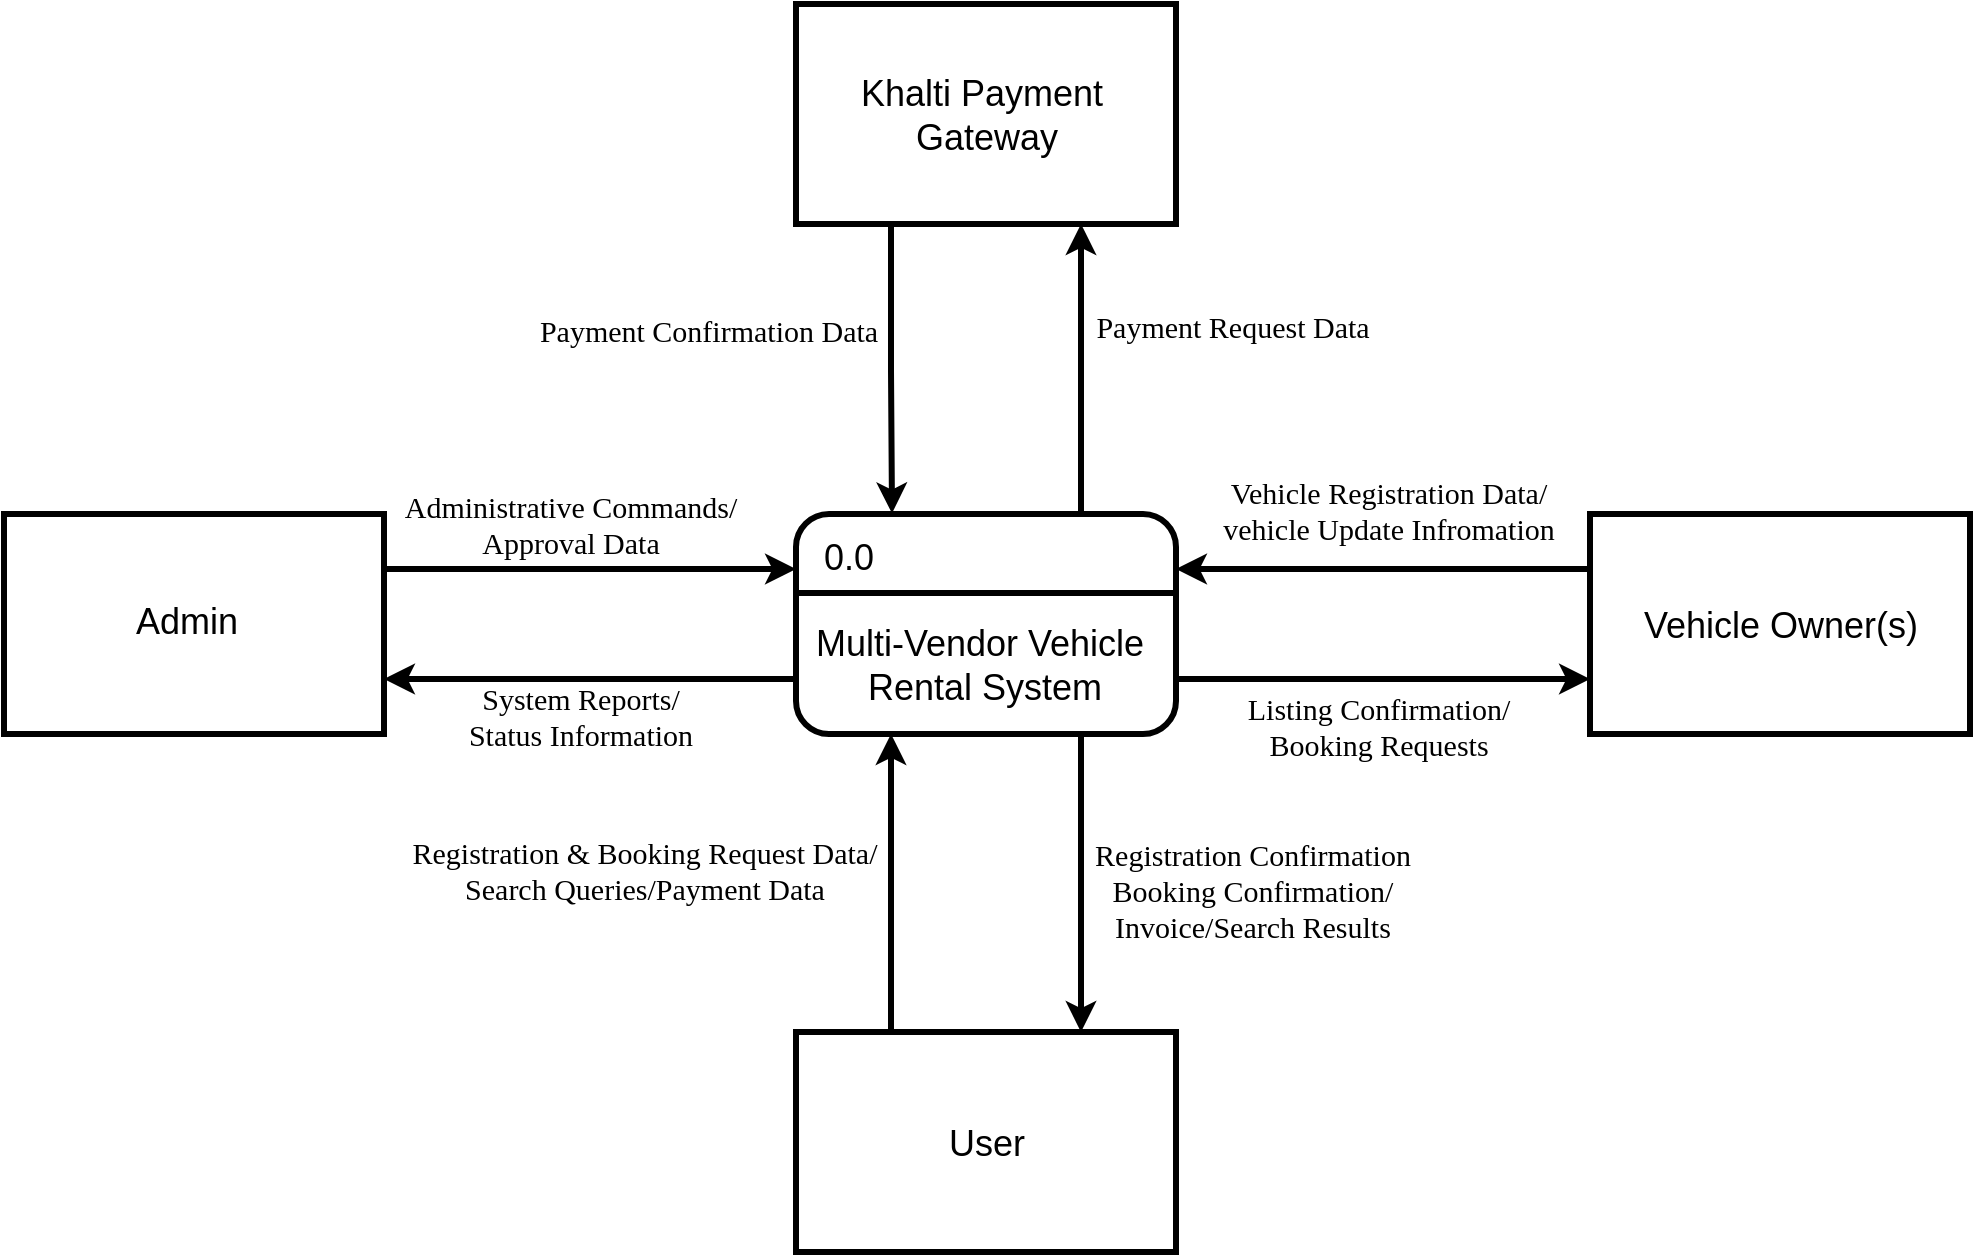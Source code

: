 <mxfile version="26.0.16" pages="3">
  <diagram name="Context Level" id="fC9GnA0mB0r2EWCVtSFk">
    <mxGraphModel dx="1760" dy="1032" grid="1" gridSize="10" guides="1" tooltips="1" connect="1" arrows="1" fold="1" page="0" pageScale="1" pageWidth="900" pageHeight="1600" math="0" shadow="0">
      <root>
        <mxCell id="0" />
        <mxCell id="1" parent="0" />
        <mxCell id="mqqFqxeNAZNyGEwjC0Mq-32" style="edgeStyle=orthogonalEdgeStyle;rounded=0;orthogonalLoop=1;jettySize=auto;html=1;exitX=1;exitY=0.75;exitDx=0;exitDy=0;entryX=0;entryY=0.75;entryDx=0;entryDy=0;strokeWidth=3;" parent="1" source="mqqFqxeNAZNyGEwjC0Mq-13" target="mqqFqxeNAZNyGEwjC0Mq-17" edge="1">
          <mxGeometry relative="1" as="geometry" />
        </mxCell>
        <mxCell id="mqqFqxeNAZNyGEwjC0Mq-36" style="edgeStyle=orthogonalEdgeStyle;rounded=0;orthogonalLoop=1;jettySize=auto;html=1;exitX=0.75;exitY=1;exitDx=0;exitDy=0;entryX=0.75;entryY=0;entryDx=0;entryDy=0;strokeWidth=3;" parent="1" source="mqqFqxeNAZNyGEwjC0Mq-13" target="mqqFqxeNAZNyGEwjC0Mq-24" edge="1">
          <mxGeometry relative="1" as="geometry" />
        </mxCell>
        <mxCell id="mqqFqxeNAZNyGEwjC0Mq-41" style="edgeStyle=orthogonalEdgeStyle;rounded=0;orthogonalLoop=1;jettySize=auto;html=1;exitX=0;exitY=0.75;exitDx=0;exitDy=0;strokeWidth=3;entryX=1;entryY=0.75;entryDx=0;entryDy=0;" parent="1" source="mqqFqxeNAZNyGEwjC0Mq-13" edge="1" target="mqqFqxeNAZNyGEwjC0Mq-19">
          <mxGeometry relative="1" as="geometry">
            <mxPoint x="190" y="369.471" as="targetPoint" />
          </mxGeometry>
        </mxCell>
        <mxCell id="yGpVhsDJsTR9-kTOj1M8-5" style="edgeStyle=orthogonalEdgeStyle;rounded=0;orthogonalLoop=1;jettySize=auto;html=1;exitX=0.75;exitY=0;exitDx=0;exitDy=0;entryX=0.75;entryY=1;entryDx=0;entryDy=0;strokeWidth=3;" parent="1" source="mqqFqxeNAZNyGEwjC0Mq-13" target="yGpVhsDJsTR9-kTOj1M8-2" edge="1">
          <mxGeometry relative="1" as="geometry" />
        </mxCell>
        <mxCell id="mqqFqxeNAZNyGEwjC0Mq-13" value="" style="rounded=1;whiteSpace=wrap;html=3;strokeColor=light-dark(#000000,#FFFFFF);strokeWidth=3;" parent="1" vertex="1">
          <mxGeometry x="490" y="287" width="190" height="110" as="geometry" />
        </mxCell>
        <mxCell id="mqqFqxeNAZNyGEwjC0Mq-14" value="" style="endArrow=none;html=1;rounded=0;entryX=1;entryY=0.25;entryDx=0;entryDy=0;exitX=0;exitY=0.25;exitDx=0;exitDy=0;strokeWidth=3;" parent="1" edge="1">
          <mxGeometry width="50" height="50" relative="1" as="geometry">
            <mxPoint x="490" y="326.5" as="sourcePoint" />
            <mxPoint x="680" y="326.5" as="targetPoint" />
          </mxGeometry>
        </mxCell>
        <mxCell id="mqqFqxeNAZNyGEwjC0Mq-15" value="&lt;font style=&quot;font-size: 18px;&quot;&gt;0.0&lt;/font&gt;" style="text;html=1;align=center;verticalAlign=middle;resizable=0;points=[];autosize=1;strokeColor=none;fillColor=none;" parent="1" vertex="1">
          <mxGeometry x="491" y="289" width="50" height="40" as="geometry" />
        </mxCell>
        <mxCell id="mqqFqxeNAZNyGEwjC0Mq-16" value="&lt;div&gt;&lt;span style=&quot;font-size: 18px;&quot;&gt;Multi-Vendor Vehicle&amp;nbsp;&lt;/span&gt;&lt;/div&gt;&lt;div&gt;&lt;span style=&quot;font-size: 18px;&quot;&gt;Rental System&lt;/span&gt;&lt;/div&gt;" style="text;html=1;align=center;verticalAlign=middle;resizable=0;points=[];autosize=1;strokeColor=none;fillColor=none;" parent="1" vertex="1">
          <mxGeometry x="489" y="333" width="190" height="60" as="geometry" />
        </mxCell>
        <mxCell id="mqqFqxeNAZNyGEwjC0Mq-39" style="edgeStyle=orthogonalEdgeStyle;rounded=0;orthogonalLoop=1;jettySize=auto;html=1;exitX=1;exitY=0.25;exitDx=0;exitDy=0;entryX=0;entryY=0.25;entryDx=0;entryDy=0;strokeWidth=3;" parent="1" source="mqqFqxeNAZNyGEwjC0Mq-19" target="mqqFqxeNAZNyGEwjC0Mq-13" edge="1">
          <mxGeometry relative="1" as="geometry" />
        </mxCell>
        <mxCell id="mqqFqxeNAZNyGEwjC0Mq-20" value="" style="group" parent="1" vertex="1" connectable="0">
          <mxGeometry x="887" y="287" width="190" height="110" as="geometry" />
        </mxCell>
        <mxCell id="mqqFqxeNAZNyGEwjC0Mq-17" value="" style="rounded=0;whiteSpace=wrap;html=3;strokeColor=light-dark(#000000,#FFFFFF);strokeWidth=3;" parent="mqqFqxeNAZNyGEwjC0Mq-20" vertex="1">
          <mxGeometry width="190" height="110" as="geometry" />
        </mxCell>
        <mxCell id="mqqFqxeNAZNyGEwjC0Mq-18" value="&lt;div&gt;&lt;span style=&quot;font-size: 18px;&quot;&gt;Vehicle Owner(s)&lt;/span&gt;&lt;/div&gt;" style="text;html=1;align=center;verticalAlign=middle;resizable=0;points=[];autosize=1;strokeColor=none;fillColor=none;" parent="mqqFqxeNAZNyGEwjC0Mq-20" vertex="1">
          <mxGeometry x="15" y="36" width="160" height="40" as="geometry" />
        </mxCell>
        <mxCell id="mqqFqxeNAZNyGEwjC0Mq-23" value="" style="group" parent="1" vertex="1" connectable="0">
          <mxGeometry x="490" y="546" width="190" height="110" as="geometry" />
        </mxCell>
        <mxCell id="mqqFqxeNAZNyGEwjC0Mq-24" value="" style="rounded=0;whiteSpace=wrap;html=3;strokeColor=light-dark(#000000,#FFFFFF);strokeWidth=3;" parent="mqqFqxeNAZNyGEwjC0Mq-23" vertex="1">
          <mxGeometry width="190" height="110" as="geometry" />
        </mxCell>
        <mxCell id="mqqFqxeNAZNyGEwjC0Mq-25" value="&lt;span style=&quot;font-size: 18px;&quot;&gt;User&lt;/span&gt;" style="text;html=1;align=center;verticalAlign=middle;resizable=0;points=[];autosize=1;strokeColor=none;fillColor=none;" parent="mqqFqxeNAZNyGEwjC0Mq-23" vertex="1">
          <mxGeometry x="65" y="36" width="60" height="40" as="geometry" />
        </mxCell>
        <mxCell id="mqqFqxeNAZNyGEwjC0Mq-29" style="edgeStyle=orthogonalEdgeStyle;rounded=0;orthogonalLoop=1;jettySize=auto;html=1;exitX=0;exitY=0.25;exitDx=0;exitDy=0;entryX=1;entryY=0.25;entryDx=0;entryDy=0;strokeWidth=3;" parent="1" source="mqqFqxeNAZNyGEwjC0Mq-17" target="mqqFqxeNAZNyGEwjC0Mq-13" edge="1">
          <mxGeometry relative="1" as="geometry" />
        </mxCell>
        <mxCell id="mqqFqxeNAZNyGEwjC0Mq-31" value="&lt;div&gt;&lt;font face=&quot;Times New Roman&quot; style=&quot;font-size: 15px;&quot;&gt;Vehicle Registration Data/&lt;/font&gt;&lt;/div&gt;&lt;div&gt;&lt;font face=&quot;Times New Roman&quot; style=&quot;font-size: 15px;&quot;&gt;&lt;span style=&quot;background-color: transparent; color: light-dark(rgb(0, 0, 0), rgb(255, 255, 255));&quot;&gt;vehicle Update Infromation&lt;/span&gt;&lt;/font&gt;&lt;/div&gt;" style="text;html=1;align=center;verticalAlign=middle;resizable=0;points=[];autosize=1;strokeColor=none;fillColor=none;strokeWidth=1;" parent="1" vertex="1">
          <mxGeometry x="691" y="260" width="190" height="50" as="geometry" />
        </mxCell>
        <mxCell id="mqqFqxeNAZNyGEwjC0Mq-33" value="&lt;font face=&quot;Times New Roman&quot;&gt;&lt;span style=&quot;font-size: 15px;&quot;&gt;Listing Confirmation/&lt;/span&gt;&lt;/font&gt;&lt;div&gt;&lt;font face=&quot;Times New Roman&quot;&gt;&lt;span style=&quot;font-size: 15px;&quot;&gt;Booking Requests&lt;/span&gt;&lt;/font&gt;&lt;/div&gt;" style="text;html=1;align=center;verticalAlign=middle;resizable=0;points=[];autosize=1;strokeColor=none;fillColor=none;strokeWidth=1;" parent="1" vertex="1">
          <mxGeometry x="706" y="368" width="150" height="50" as="geometry" />
        </mxCell>
        <mxCell id="mqqFqxeNAZNyGEwjC0Mq-34" style="edgeStyle=orthogonalEdgeStyle;rounded=0;orthogonalLoop=1;jettySize=auto;html=1;exitX=0.25;exitY=0;exitDx=0;exitDy=0;entryX=0.25;entryY=1;entryDx=0;entryDy=0;strokeWidth=3;" parent="1" source="mqqFqxeNAZNyGEwjC0Mq-24" target="mqqFqxeNAZNyGEwjC0Mq-13" edge="1">
          <mxGeometry relative="1" as="geometry" />
        </mxCell>
        <mxCell id="mqqFqxeNAZNyGEwjC0Mq-35" value="&lt;font face=&quot;Times New Roman&quot;&gt;&lt;span style=&quot;font-size: 15px;&quot;&gt;Registration &amp;amp; Booking Request Data/&lt;/span&gt;&lt;/font&gt;&lt;div&gt;&lt;font face=&quot;Times New Roman&quot;&gt;&lt;span style=&quot;font-size: 15px;&quot;&gt;Search Queries/Payment Data&lt;/span&gt;&lt;/font&gt;&lt;/div&gt;" style="text;html=1;align=center;verticalAlign=middle;resizable=0;points=[];autosize=1;strokeColor=none;fillColor=none;strokeWidth=1;" parent="1" vertex="1">
          <mxGeometry x="284" y="440" width="260" height="50" as="geometry" />
        </mxCell>
        <mxCell id="mqqFqxeNAZNyGEwjC0Mq-37" value="&lt;font face=&quot;Times New Roman&quot;&gt;&lt;span style=&quot;font-size: 15px;&quot;&gt;Registration Confirmation&lt;/span&gt;&lt;/font&gt;&lt;div&gt;&lt;font face=&quot;Times New Roman&quot;&gt;&lt;span style=&quot;font-size: 15px;&quot;&gt;Booking Confirmation/&lt;/span&gt;&lt;/font&gt;&lt;/div&gt;&lt;div&gt;&lt;font face=&quot;Times New Roman&quot;&gt;&lt;span style=&quot;font-size: 15px;&quot;&gt;Invoice/Search Results&lt;/span&gt;&lt;/font&gt;&lt;/div&gt;" style="text;html=1;align=center;verticalAlign=middle;resizable=0;points=[];autosize=1;strokeColor=none;fillColor=none;strokeWidth=1;" parent="1" vertex="1">
          <mxGeometry x="628" y="440" width="180" height="70" as="geometry" />
        </mxCell>
        <mxCell id="mqqFqxeNAZNyGEwjC0Mq-40" value="&lt;font face=&quot;Times New Roman&quot;&gt;&lt;span style=&quot;font-size: 15px;&quot;&gt;Administrative Commands/&lt;/span&gt;&lt;/font&gt;&lt;div&gt;&lt;font face=&quot;Times New Roman&quot;&gt;&lt;span style=&quot;font-size: 15px;&quot;&gt;Approval Data&lt;/span&gt;&lt;/font&gt;&lt;/div&gt;" style="text;html=1;align=center;verticalAlign=middle;resizable=0;points=[];autosize=1;strokeColor=none;fillColor=none;strokeWidth=1;" parent="1" vertex="1">
          <mxGeometry x="282" y="267" width="190" height="50" as="geometry" />
        </mxCell>
        <mxCell id="mqqFqxeNAZNyGEwjC0Mq-42" value="&lt;div&gt;&lt;font face=&quot;Times New Roman&quot;&gt;&lt;span style=&quot;font-size: 15px;&quot;&gt;System Reports/&lt;/span&gt;&lt;/font&gt;&lt;/div&gt;&lt;div&gt;&lt;span style=&quot;font-size: 15px; font-family: &amp;quot;Times New Roman&amp;quot;; background-color: transparent; color: light-dark(rgb(0, 0, 0), rgb(255, 255, 255));&quot;&gt;Status Information&lt;/span&gt;&lt;/div&gt;" style="text;html=1;align=center;verticalAlign=middle;resizable=0;points=[];autosize=1;strokeColor=none;fillColor=none;strokeWidth=1;" parent="1" vertex="1">
          <mxGeometry x="312" y="363" width="140" height="50" as="geometry" />
        </mxCell>
        <mxCell id="yGpVhsDJsTR9-kTOj1M8-1" value="" style="group;strokeWidth=3;" parent="1" vertex="1" connectable="0">
          <mxGeometry x="490" y="32" width="190" height="110" as="geometry" />
        </mxCell>
        <mxCell id="yGpVhsDJsTR9-kTOj1M8-2" value="" style="rounded=0;whiteSpace=wrap;html=3;strokeColor=light-dark(#000000,#FFFFFF);strokeWidth=3;" parent="yGpVhsDJsTR9-kTOj1M8-1" vertex="1">
          <mxGeometry width="190" height="110" as="geometry" />
        </mxCell>
        <mxCell id="yGpVhsDJsTR9-kTOj1M8-3" value="&lt;span style=&quot;font-size: 18px;&quot;&gt;Khalti Payment&amp;nbsp;&lt;/span&gt;&lt;div&gt;&lt;span style=&quot;font-size: 18px;&quot;&gt;Gateway&lt;/span&gt;&lt;/div&gt;" style="text;html=1;align=center;verticalAlign=middle;resizable=0;points=[];autosize=1;strokeColor=none;fillColor=none;" parent="yGpVhsDJsTR9-kTOj1M8-1" vertex="1">
          <mxGeometry x="20" y="26" width="150" height="60" as="geometry" />
        </mxCell>
        <mxCell id="yGpVhsDJsTR9-kTOj1M8-4" style="edgeStyle=orthogonalEdgeStyle;rounded=0;orthogonalLoop=1;jettySize=auto;html=1;exitX=0.25;exitY=1;exitDx=0;exitDy=0;entryX=0.94;entryY=-0.058;entryDx=0;entryDy=0;entryPerimeter=0;strokeWidth=3;" parent="1" source="yGpVhsDJsTR9-kTOj1M8-2" target="mqqFqxeNAZNyGEwjC0Mq-15" edge="1">
          <mxGeometry relative="1" as="geometry">
            <mxPoint x="540" y="280" as="targetPoint" />
          </mxGeometry>
        </mxCell>
        <mxCell id="yGpVhsDJsTR9-kTOj1M8-7" value="&lt;font face=&quot;Times New Roman&quot;&gt;&lt;span style=&quot;font-size: 15px;&quot;&gt;Payment Request Data&lt;/span&gt;&lt;/font&gt;" style="text;html=1;align=center;verticalAlign=middle;resizable=0;points=[];autosize=1;strokeColor=none;fillColor=none;strokeWidth=1;" parent="1" vertex="1">
          <mxGeometry x="628" y="178" width="160" height="30" as="geometry" />
        </mxCell>
        <mxCell id="yGpVhsDJsTR9-kTOj1M8-8" value="&lt;div&gt;&lt;font face=&quot;Times New Roman&quot;&gt;&lt;span style=&quot;font-size: 15px;&quot;&gt;Payment Confirmation Data&lt;/span&gt;&lt;/font&gt;&lt;/div&gt;" style="text;html=1;align=center;verticalAlign=middle;resizable=0;points=[];autosize=1;strokeColor=none;fillColor=none;strokeWidth=1;" parent="1" vertex="1">
          <mxGeometry x="351" y="180" width="190" height="30" as="geometry" />
        </mxCell>
        <mxCell id="7RJQ4S-2vuQZQh6r3rXF-1" value="" style="group" vertex="1" connectable="0" parent="1">
          <mxGeometry x="94" y="287" width="190" height="110" as="geometry" />
        </mxCell>
        <mxCell id="mqqFqxeNAZNyGEwjC0Mq-19" value="" style="rounded=0;whiteSpace=wrap;html=3;strokeColor=light-dark(#000000,#FFFFFF);strokeWidth=3;" parent="7RJQ4S-2vuQZQh6r3rXF-1" vertex="1">
          <mxGeometry width="190" height="110" as="geometry" />
        </mxCell>
        <mxCell id="mqqFqxeNAZNyGEwjC0Mq-26" value="&lt;div&gt;&lt;span style=&quot;font-size: 18px;&quot;&gt;Admin&lt;/span&gt;&lt;/div&gt;" style="text;html=1;align=center;verticalAlign=middle;resizable=0;points=[];autosize=1;strokeColor=none;fillColor=none;" parent="7RJQ4S-2vuQZQh6r3rXF-1" vertex="1">
          <mxGeometry x="56" y="34" width="70" height="40" as="geometry" />
        </mxCell>
      </root>
    </mxGraphModel>
  </diagram>
  <diagram name="Level 0" id="IUuk-VQfXcXVTtdF40Mc">
    <mxGraphModel dx="880" dy="1316" grid="1" gridSize="10" guides="1" tooltips="1" connect="1" arrows="1" fold="1" page="0" pageScale="1" pageWidth="900" pageHeight="1600" math="0" shadow="0">
      <root>
        <mxCell id="0" />
        <mxCell id="1" parent="0" />
        <mxCell id="CzCq_uoydx_rgcWmHXnd-1" value="" style="group" parent="1" vertex="1" connectable="0">
          <mxGeometry x="1005" y="479" width="190" height="110" as="geometry" />
        </mxCell>
        <mxCell id="CzCq_uoydx_rgcWmHXnd-2" value="" style="rounded=1;whiteSpace=wrap;html=3;strokeColor=light-dark(#000000,#FFFFFF);strokeWidth=3;" parent="CzCq_uoydx_rgcWmHXnd-1" vertex="1">
          <mxGeometry width="190" height="110" as="geometry" />
        </mxCell>
        <mxCell id="CzCq_uoydx_rgcWmHXnd-3" value="" style="endArrow=none;html=1;rounded=0;entryX=1;entryY=0.25;entryDx=0;entryDy=0;exitX=0;exitY=0.25;exitDx=0;exitDy=0;strokeWidth=3;" parent="CzCq_uoydx_rgcWmHXnd-1" edge="1">
          <mxGeometry width="50" height="50" relative="1" as="geometry">
            <mxPoint y="39.5" as="sourcePoint" />
            <mxPoint x="190" y="39.5" as="targetPoint" />
          </mxGeometry>
        </mxCell>
        <mxCell id="CzCq_uoydx_rgcWmHXnd-4" value="&lt;font style=&quot;font-size: 18px;&quot;&gt;1.1&lt;/font&gt;" style="text;html=1;align=center;verticalAlign=middle;resizable=0;points=[];autosize=1;strokeColor=none;fillColor=none;" parent="CzCq_uoydx_rgcWmHXnd-1" vertex="1">
          <mxGeometry x="1" y="2" width="50" height="40" as="geometry" />
        </mxCell>
        <mxCell id="CzCq_uoydx_rgcWmHXnd-5" value="&lt;font style=&quot;font-size: 18px;&quot;&gt;Manage Users&lt;/font&gt;" style="text;html=1;align=center;verticalAlign=middle;resizable=0;points=[];autosize=1;strokeColor=none;fillColor=none;" parent="CzCq_uoydx_rgcWmHXnd-1" vertex="1">
          <mxGeometry x="13" y="50" width="140" height="40" as="geometry" />
        </mxCell>
        <mxCell id="S0NYgSveu-UEB4fADILz-1" value="" style="group" parent="1" vertex="1" connectable="0">
          <mxGeometry x="960" y="63" width="190" height="110" as="geometry" />
        </mxCell>
        <mxCell id="S0NYgSveu-UEB4fADILz-2" value="" style="rounded=1;whiteSpace=wrap;html=3;strokeColor=light-dark(#000000,#FFFFFF);strokeWidth=3;" parent="S0NYgSveu-UEB4fADILz-1" vertex="1">
          <mxGeometry width="190" height="110" as="geometry" />
        </mxCell>
        <mxCell id="S0NYgSveu-UEB4fADILz-3" value="" style="endArrow=none;html=1;rounded=0;entryX=1;entryY=0.25;entryDx=0;entryDy=0;exitX=0;exitY=0.25;exitDx=0;exitDy=0;strokeWidth=3;" parent="S0NYgSveu-UEB4fADILz-1" edge="1">
          <mxGeometry width="50" height="50" relative="1" as="geometry">
            <mxPoint y="39.5" as="sourcePoint" />
            <mxPoint x="190" y="39.5" as="targetPoint" />
          </mxGeometry>
        </mxCell>
        <mxCell id="S0NYgSveu-UEB4fADILz-4" value="&lt;font style=&quot;font-size: 18px;&quot;&gt;1.2&lt;/font&gt;" style="text;html=1;align=center;verticalAlign=middle;resizable=0;points=[];autosize=1;strokeColor=none;fillColor=none;" parent="S0NYgSveu-UEB4fADILz-1" vertex="1">
          <mxGeometry x="1" y="2" width="50" height="40" as="geometry" />
        </mxCell>
        <mxCell id="S0NYgSveu-UEB4fADILz-5" value="&lt;font style=&quot;font-size: 18px;&quot;&gt;Manage Vehicles&lt;/font&gt;" style="text;html=1;align=center;verticalAlign=middle;resizable=0;points=[];autosize=1;strokeColor=none;fillColor=none;" parent="S0NYgSveu-UEB4fADILz-1" vertex="1">
          <mxGeometry x="9" y="50" width="160" height="40" as="geometry" />
        </mxCell>
        <mxCell id="S0NYgSveu-UEB4fADILz-6" value="" style="group" parent="1" vertex="1" connectable="0">
          <mxGeometry x="249" y="483" width="190" height="110" as="geometry" />
        </mxCell>
        <mxCell id="S0NYgSveu-UEB4fADILz-7" value="" style="rounded=1;whiteSpace=wrap;html=3;strokeColor=light-dark(#000000,#FFFFFF);strokeWidth=3;" parent="S0NYgSveu-UEB4fADILz-6" vertex="1">
          <mxGeometry width="190" height="110" as="geometry" />
        </mxCell>
        <mxCell id="S0NYgSveu-UEB4fADILz-8" value="" style="endArrow=none;html=1;rounded=0;entryX=1;entryY=0.25;entryDx=0;entryDy=0;exitX=0;exitY=0.25;exitDx=0;exitDy=0;strokeWidth=3;" parent="S0NYgSveu-UEB4fADILz-6" edge="1">
          <mxGeometry width="50" height="50" relative="1" as="geometry">
            <mxPoint y="39.5" as="sourcePoint" />
            <mxPoint x="190" y="39.5" as="targetPoint" />
          </mxGeometry>
        </mxCell>
        <mxCell id="S0NYgSveu-UEB4fADILz-9" value="&lt;font style=&quot;font-size: 18px;&quot;&gt;1.3&lt;/font&gt;" style="text;html=1;align=center;verticalAlign=middle;resizable=0;points=[];autosize=1;strokeColor=none;fillColor=none;" parent="S0NYgSveu-UEB4fADILz-6" vertex="1">
          <mxGeometry x="-4" y="2" width="50" height="40" as="geometry" />
        </mxCell>
        <mxCell id="S0NYgSveu-UEB4fADILz-10" value="&lt;font style=&quot;font-size: 18px;&quot;&gt;Manage Bookings&lt;/font&gt;" style="text;html=1;align=center;verticalAlign=middle;resizable=0;points=[];autosize=1;strokeColor=none;fillColor=none;" parent="S0NYgSveu-UEB4fADILz-6" vertex="1">
          <mxGeometry x="8" y="50" width="170" height="40" as="geometry" />
        </mxCell>
        <mxCell id="S0NYgSveu-UEB4fADILz-11" value="" style="group" parent="1" vertex="1" connectable="0">
          <mxGeometry x="344" y="84" width="190" height="110" as="geometry" />
        </mxCell>
        <mxCell id="S0NYgSveu-UEB4fADILz-12" value="" style="rounded=1;whiteSpace=wrap;html=3;strokeColor=light-dark(#000000,#FFFFFF);strokeWidth=3;" parent="S0NYgSveu-UEB4fADILz-11" vertex="1">
          <mxGeometry x="-2" width="190" height="110" as="geometry" />
        </mxCell>
        <mxCell id="S0NYgSveu-UEB4fADILz-13" value="" style="endArrow=none;html=1;rounded=0;entryX=1;entryY=0.25;entryDx=0;entryDy=0;exitX=0;exitY=0.25;exitDx=0;exitDy=0;strokeWidth=3;" parent="S0NYgSveu-UEB4fADILz-11" edge="1">
          <mxGeometry width="50" height="50" relative="1" as="geometry">
            <mxPoint y="39.5" as="sourcePoint" />
            <mxPoint x="190" y="39.5" as="targetPoint" />
          </mxGeometry>
        </mxCell>
        <mxCell id="S0NYgSveu-UEB4fADILz-14" value="&lt;font style=&quot;font-size: 18px;&quot;&gt;1.4&lt;/font&gt;" style="text;html=1;align=center;verticalAlign=middle;resizable=0;points=[];autosize=1;strokeColor=none;fillColor=none;" parent="S0NYgSveu-UEB4fADILz-11" vertex="1">
          <mxGeometry x="-2" width="50" height="40" as="geometry" />
        </mxCell>
        <mxCell id="S0NYgSveu-UEB4fADILz-15" value="&lt;font style=&quot;font-size: 18px;&quot;&gt;Process Payments&lt;/font&gt;" style="text;html=1;align=center;verticalAlign=middle;resizable=0;points=[];autosize=1;strokeColor=none;fillColor=none;" parent="S0NYgSveu-UEB4fADILz-11" vertex="1">
          <mxGeometry x="6" y="50" width="170" height="40" as="geometry" />
        </mxCell>
        <mxCell id="S0NYgSveu-UEB4fADILz-20" value="" style="group" parent="1" vertex="1" connectable="0">
          <mxGeometry x="990" y="730" width="270" height="110" as="geometry" />
        </mxCell>
        <mxCell id="S0NYgSveu-UEB4fADILz-16" value="" style="html=1;dashed=0;whiteSpace=wrap;shape=partialRectangle;right=0;strokeWidth=3;" parent="S0NYgSveu-UEB4fADILz-20" vertex="1">
          <mxGeometry width="190" height="50" as="geometry" />
        </mxCell>
        <mxCell id="S0NYgSveu-UEB4fADILz-18" value="&lt;font style=&quot;font-size: 18px;&quot;&gt;D1 – User Data&lt;/font&gt;" style="text;html=1;align=center;verticalAlign=middle;resizable=0;points=[];autosize=1;strokeColor=none;fillColor=none;container=1;" parent="S0NYgSveu-UEB4fADILz-20" vertex="1">
          <mxGeometry x="10" y="5" width="150" height="40" as="geometry" />
        </mxCell>
        <mxCell id="S0NYgSveu-UEB4fADILz-21" value="" style="group" parent="1" vertex="1" connectable="0">
          <mxGeometry x="960" y="293" width="190" height="50" as="geometry" />
        </mxCell>
        <mxCell id="S0NYgSveu-UEB4fADILz-22" value="" style="html=1;dashed=0;whiteSpace=wrap;shape=partialRectangle;right=0;strokeWidth=3;" parent="S0NYgSveu-UEB4fADILz-21" vertex="1">
          <mxGeometry width="190" height="50" as="geometry" />
        </mxCell>
        <mxCell id="S0NYgSveu-UEB4fADILz-23" value="&lt;font style=&quot;font-size: 18px;&quot;&gt;D2 – Vehicle Data&lt;/font&gt;" style="text;html=1;align=center;verticalAlign=middle;resizable=0;points=[];autosize=1;strokeColor=none;fillColor=none;container=1;" parent="S0NYgSveu-UEB4fADILz-21" vertex="1">
          <mxGeometry y="5" width="170" height="40" as="geometry" />
        </mxCell>
        <mxCell id="S0NYgSveu-UEB4fADILz-24" value="" style="group;strokeWidth=3;" parent="1" vertex="1" connectable="0">
          <mxGeometry x="249" y="697" width="190" height="50" as="geometry" />
        </mxCell>
        <mxCell id="S0NYgSveu-UEB4fADILz-25" value="" style="html=1;dashed=0;whiteSpace=wrap;shape=partialRectangle;right=0;strokeWidth=3;" parent="S0NYgSveu-UEB4fADILz-24" vertex="1">
          <mxGeometry width="190" height="50" as="geometry" />
        </mxCell>
        <mxCell id="S0NYgSveu-UEB4fADILz-26" value="&lt;font style=&quot;font-size: 18px;&quot;&gt;D3 – Booking Data&lt;/font&gt;" style="text;html=1;align=center;verticalAlign=middle;resizable=0;points=[];autosize=1;strokeColor=none;fillColor=none;container=1;" parent="S0NYgSveu-UEB4fADILz-24" vertex="1">
          <mxGeometry y="5" width="170" height="40" as="geometry" />
        </mxCell>
        <mxCell id="S0NYgSveu-UEB4fADILz-27" value="" style="group" parent="1" vertex="1" connectable="0">
          <mxGeometry x="352" y="293" width="190" height="50" as="geometry" />
        </mxCell>
        <mxCell id="S0NYgSveu-UEB4fADILz-28" value="" style="html=1;dashed=0;whiteSpace=wrap;shape=partialRectangle;right=0;strokeWidth=3;" parent="S0NYgSveu-UEB4fADILz-27" vertex="1">
          <mxGeometry width="190" height="50" as="geometry" />
        </mxCell>
        <mxCell id="S0NYgSveu-UEB4fADILz-29" value="&lt;font style=&quot;font-size: 18px;&quot;&gt;D4 – Payment Records&lt;/font&gt;" style="text;html=1;align=center;verticalAlign=middle;resizable=0;points=[];autosize=1;strokeColor=none;fillColor=none;container=1;" parent="S0NYgSveu-UEB4fADILz-27" vertex="1">
          <mxGeometry x="-7" y="5" width="210" height="40" as="geometry" />
        </mxCell>
        <mxCell id="tX5nesSdGELkdMT0WbA1-5" value="" style="group" parent="1" vertex="1" connectable="0">
          <mxGeometry x="630" y="490" width="190" height="110" as="geometry" />
        </mxCell>
        <mxCell id="tX5nesSdGELkdMT0WbA1-6" value="" style="rounded=0;whiteSpace=wrap;html=3;strokeColor=light-dark(#000000,#FFFFFF);strokeWidth=3;" parent="tX5nesSdGELkdMT0WbA1-5" vertex="1">
          <mxGeometry width="190" height="110" as="geometry" />
        </mxCell>
        <mxCell id="tX5nesSdGELkdMT0WbA1-7" value="&lt;span style=&quot;font-size: 18px;&quot;&gt;User&lt;/span&gt;" style="text;html=1;align=center;verticalAlign=middle;resizable=0;points=[];autosize=1;strokeColor=none;fillColor=none;" parent="tX5nesSdGELkdMT0WbA1-5" vertex="1">
          <mxGeometry x="65" y="36" width="60" height="40" as="geometry" />
        </mxCell>
        <mxCell id="tX5nesSdGELkdMT0WbA1-9" value="" style="group;strokeWidth=3;" parent="1" vertex="1" connectable="0">
          <mxGeometry x="353" y="-122" width="190" height="110" as="geometry" />
        </mxCell>
        <mxCell id="tX5nesSdGELkdMT0WbA1-10" value="" style="rounded=0;whiteSpace=wrap;html=3;strokeColor=light-dark(#000000,#FFFFFF);strokeWidth=3;" parent="tX5nesSdGELkdMT0WbA1-9" vertex="1">
          <mxGeometry width="190" height="110" as="geometry" />
        </mxCell>
        <mxCell id="tX5nesSdGELkdMT0WbA1-11" value="&lt;span style=&quot;font-size: 18px;&quot;&gt;Khalti Payment&amp;nbsp;&lt;/span&gt;&lt;div&gt;&lt;span style=&quot;font-size: 18px;&quot;&gt;Gateway&lt;/span&gt;&lt;/div&gt;" style="text;html=1;align=center;verticalAlign=middle;resizable=0;points=[];autosize=1;strokeColor=none;fillColor=none;" parent="tX5nesSdGELkdMT0WbA1-9" vertex="1">
          <mxGeometry x="20" y="26" width="150" height="60" as="geometry" />
        </mxCell>
        <mxCell id="tX5nesSdGELkdMT0WbA1-2" value="" style="group" parent="1" vertex="1" connectable="0">
          <mxGeometry x="940" y="-170" width="190" height="110" as="geometry" />
        </mxCell>
        <mxCell id="tX5nesSdGELkdMT0WbA1-3" value="" style="rounded=0;whiteSpace=wrap;html=3;strokeColor=light-dark(#000000,#FFFFFF);strokeWidth=3;" parent="tX5nesSdGELkdMT0WbA1-2" vertex="1">
          <mxGeometry width="190" height="110" as="geometry" />
        </mxCell>
        <mxCell id="tX5nesSdGELkdMT0WbA1-4" value="&lt;div&gt;&lt;span style=&quot;font-size: 18px;&quot;&gt;Vehicle Owner(s)&lt;/span&gt;&lt;/div&gt;" style="text;html=1;align=center;verticalAlign=middle;resizable=0;points=[];autosize=1;strokeColor=none;fillColor=none;" parent="tX5nesSdGELkdMT0WbA1-2" vertex="1">
          <mxGeometry x="15" y="36" width="160" height="40" as="geometry" />
        </mxCell>
        <mxCell id="tX5nesSdGELkdMT0WbA1-12" value="" style="group" parent="1" vertex="1" connectable="0">
          <mxGeometry x="673" y="-307" width="190" height="110" as="geometry" />
        </mxCell>
        <mxCell id="tX5nesSdGELkdMT0WbA1-1" value="" style="rounded=0;whiteSpace=wrap;html=3;strokeColor=light-dark(#000000,#FFFFFF);strokeWidth=3;" parent="tX5nesSdGELkdMT0WbA1-12" vertex="1">
          <mxGeometry width="190" height="110" as="geometry" />
        </mxCell>
        <mxCell id="tX5nesSdGELkdMT0WbA1-8" value="&lt;div&gt;&lt;span style=&quot;font-size: 18px;&quot;&gt;Admin&lt;/span&gt;&lt;/div&gt;" style="text;html=1;align=center;verticalAlign=middle;resizable=0;points=[];autosize=1;strokeColor=none;fillColor=none;" parent="tX5nesSdGELkdMT0WbA1-12" vertex="1">
          <mxGeometry x="52" y="34" width="70" height="40" as="geometry" />
        </mxCell>
        <mxCell id="tX5nesSdGELkdMT0WbA1-13" style="edgeStyle=orthogonalEdgeStyle;rounded=0;orthogonalLoop=1;jettySize=auto;html=1;exitX=1;exitY=0.25;exitDx=0;exitDy=0;entryX=-0.1;entryY=0.9;entryDx=0;entryDy=0;entryPerimeter=0;strokeWidth=3;" parent="1" source="tX5nesSdGELkdMT0WbA1-6" target="CzCq_uoydx_rgcWmHXnd-4" edge="1">
          <mxGeometry relative="1" as="geometry" />
        </mxCell>
        <mxCell id="JS9Qqwndmr8Ry-a1bTts-1" value="&lt;div&gt;&lt;font face=&quot;Times New Roman&quot; style=&quot;font-size: 15px;&quot;&gt;User Registration Data/&lt;/font&gt;&lt;/div&gt;&lt;div&gt;&lt;font face=&quot;Times New Roman&quot; style=&quot;font-size: 15px;&quot;&gt;&lt;span style=&quot;background-color: transparent; color: light-dark(rgb(0, 0, 0), rgb(255, 255, 255));&quot;&gt;Login Data&lt;/span&gt;&lt;/font&gt;&lt;/div&gt;" style="text;html=1;align=center;verticalAlign=middle;resizable=0;points=[];autosize=1;strokeColor=none;fillColor=none;strokeWidth=1;" parent="1" vertex="1">
          <mxGeometry x="822" y="469" width="170" height="50" as="geometry" />
        </mxCell>
        <mxCell id="JS9Qqwndmr8Ry-a1bTts-2" style="edgeStyle=orthogonalEdgeStyle;rounded=0;orthogonalLoop=1;jettySize=auto;html=1;exitX=0.25;exitY=1;exitDx=0;exitDy=0;entryX=0.352;entryY=-0.08;entryDx=0;entryDy=0;entryPerimeter=0;strokeWidth=3;" parent="1" source="CzCq_uoydx_rgcWmHXnd-2" target="S0NYgSveu-UEB4fADILz-18" edge="1">
          <mxGeometry relative="1" as="geometry" />
        </mxCell>
        <mxCell id="JS9Qqwndmr8Ry-a1bTts-3" value="&lt;font face=&quot;Times New Roman&quot;&gt;&lt;span style=&quot;font-size: 15px;&quot;&gt;User Profile Data/&lt;/span&gt;&lt;/font&gt;&lt;div&gt;&lt;font face=&quot;Times New Roman&quot;&gt;&lt;span style=&quot;font-size: 15px;&quot;&gt;Updated User info&lt;/span&gt;&lt;/font&gt;&lt;/div&gt;" style="text;html=1;align=center;verticalAlign=middle;resizable=0;points=[];autosize=1;strokeColor=none;fillColor=none;strokeWidth=1;" parent="1" vertex="1">
          <mxGeometry x="925" y="659" width="130" height="50" as="geometry" />
        </mxCell>
        <mxCell id="JS9Qqwndmr8Ry-a1bTts-4" style="edgeStyle=orthogonalEdgeStyle;rounded=0;orthogonalLoop=1;jettySize=auto;html=1;exitX=0.75;exitY=0;exitDx=0;exitDy=0;entryX=0.673;entryY=1.025;entryDx=0;entryDy=0;entryPerimeter=0;strokeWidth=3;" parent="1" source="S0NYgSveu-UEB4fADILz-16" target="CzCq_uoydx_rgcWmHXnd-2" edge="1">
          <mxGeometry relative="1" as="geometry" />
        </mxCell>
        <mxCell id="JS9Qqwndmr8Ry-a1bTts-5" value="&lt;font face=&quot;Times New Roman&quot;&gt;&lt;span style=&quot;font-size: 15px;&quot;&gt;User Registration&lt;/span&gt;&lt;/font&gt;&lt;div&gt;&lt;font face=&quot;Times New Roman&quot;&gt;&lt;span style=&quot;font-size: 15px;&quot;&gt;Data&lt;/span&gt;&lt;/font&gt;&lt;/div&gt;" style="text;html=1;align=center;verticalAlign=middle;resizable=0;points=[];autosize=1;strokeColor=none;fillColor=none;strokeWidth=1;" parent="1" vertex="1">
          <mxGeometry x="1126" y="654" width="130" height="50" as="geometry" />
        </mxCell>
        <mxCell id="wSjBENbRnAiZIrcmz-zM-1" style="edgeStyle=orthogonalEdgeStyle;rounded=0;orthogonalLoop=1;jettySize=auto;html=1;exitX=0.25;exitY=1;exitDx=0;exitDy=0;entryX=0.143;entryY=-0.005;entryDx=0;entryDy=0;entryPerimeter=0;strokeWidth=3;" parent="1" edge="1">
          <mxGeometry relative="1" as="geometry">
            <mxPoint x="1023.5" y="-60" as="sourcePoint" />
            <mxPoint x="1023.17" y="62.45" as="targetPoint" />
          </mxGeometry>
        </mxCell>
        <mxCell id="wSjBENbRnAiZIrcmz-zM-2" value="&lt;div&gt;&lt;font face=&quot;Times New Roman&quot; style=&quot;font-size: 15px;&quot;&gt;Vehicle Registration Data/&lt;/font&gt;&lt;/div&gt;&lt;div&gt;&lt;font face=&quot;Times New Roman&quot;&gt;&lt;span style=&quot;font-size: 15px;&quot;&gt;Availability slot data / Documents&lt;/span&gt;&lt;/font&gt;&lt;/div&gt;" style="text;html=1;align=center;verticalAlign=middle;resizable=0;points=[];autosize=1;strokeColor=none;fillColor=none;strokeWidth=1;" parent="1" vertex="1">
          <mxGeometry x="799" y="-17" width="230" height="50" as="geometry" />
        </mxCell>
        <mxCell id="wSjBENbRnAiZIrcmz-zM-3" style="edgeStyle=orthogonalEdgeStyle;rounded=0;orthogonalLoop=1;jettySize=auto;html=1;exitX=0.25;exitY=1;exitDx=0;exitDy=0;entryX=0.25;entryY=0;entryDx=0;entryDy=0;strokeWidth=3;" parent="1" edge="1">
          <mxGeometry relative="1" as="geometry">
            <mxPoint x="1030.5" y="293" as="targetPoint" />
            <mxPoint x="1030.5" y="173" as="sourcePoint" />
          </mxGeometry>
        </mxCell>
        <mxCell id="wSjBENbRnAiZIrcmz-zM-4" value="&lt;font face=&quot;Times New Roman&quot;&gt;&lt;span style=&quot;font-size: 15px;&quot;&gt;New/Updated Vehicle,&amp;nbsp;&lt;/span&gt;&lt;/font&gt;&lt;div&gt;&lt;font face=&quot;Times New Roman&quot;&gt;&lt;span style=&quot;font-size: 15px;&quot;&gt;Documents, Availability&lt;/span&gt;&lt;/font&gt;&lt;/div&gt;" style="text;html=1;align=center;verticalAlign=middle;resizable=0;points=[];autosize=1;strokeColor=none;fillColor=none;strokeWidth=1;" parent="1" vertex="1">
          <mxGeometry x="866" y="203" width="170" height="50" as="geometry" />
        </mxCell>
        <mxCell id="wSjBENbRnAiZIrcmz-zM-5" style="edgeStyle=orthogonalEdgeStyle;rounded=0;orthogonalLoop=1;jettySize=auto;html=1;exitX=0;exitY=0.25;exitDx=0;exitDy=0;entryX=1;entryY=0.315;entryDx=0;entryDy=0;entryPerimeter=0;strokeWidth=3;" parent="1" source="tX5nesSdGELkdMT0WbA1-6" target="S0NYgSveu-UEB4fADILz-7" edge="1">
          <mxGeometry relative="1" as="geometry" />
        </mxCell>
        <mxCell id="wSjBENbRnAiZIrcmz-zM-6" value="&lt;font face=&quot;Times New Roman&quot;&gt;&lt;span style=&quot;font-size: 15px;&quot;&gt;Booking Request Data&lt;/span&gt;&lt;/font&gt;&lt;div&gt;&lt;font face=&quot;Times New Roman&quot;&gt;&lt;span style=&quot;font-size: 15px;&quot;&gt;Desired Time Slot&lt;/span&gt;&lt;/font&gt;&lt;/div&gt;" style="text;html=1;align=center;verticalAlign=middle;resizable=0;points=[];autosize=1;strokeColor=none;fillColor=none;strokeWidth=1;" parent="1" vertex="1">
          <mxGeometry x="450" y="471" width="160" height="50" as="geometry" />
        </mxCell>
        <mxCell id="wSjBENbRnAiZIrcmz-zM-7" style="edgeStyle=orthogonalEdgeStyle;rounded=0;orthogonalLoop=1;jettySize=auto;html=1;exitX=0.25;exitY=1;exitDx=0;exitDy=0;strokeWidth=3;entryX=0.32;entryY=0.038;entryDx=0;entryDy=0;entryPerimeter=0;" parent="1" edge="1">
          <mxGeometry relative="1" as="geometry">
            <mxPoint x="328.5" y="593" as="sourcePoint" />
            <mxPoint x="307.8" y="698.9" as="targetPoint" />
          </mxGeometry>
        </mxCell>
        <mxCell id="wSjBENbRnAiZIrcmz-zM-8" value="&lt;font face=&quot;Times New Roman&quot;&gt;&lt;span style=&quot;font-size: 15px;&quot;&gt;Booking Record&lt;/span&gt;&lt;/font&gt;" style="text;html=1;align=center;verticalAlign=middle;resizable=0;points=[];autosize=1;strokeColor=none;fillColor=none;strokeWidth=1;" parent="1" vertex="1">
          <mxGeometry x="192" y="634" width="120" height="30" as="geometry" />
        </mxCell>
        <mxCell id="wSjBENbRnAiZIrcmz-zM-9" style="edgeStyle=orthogonalEdgeStyle;rounded=0;orthogonalLoop=1;jettySize=auto;html=1;exitX=1;exitY=0.75;exitDx=0;exitDy=0;entryX=-0.006;entryY=0.685;entryDx=0;entryDy=0;entryPerimeter=0;strokeWidth=3;" parent="1" source="S0NYgSveu-UEB4fADILz-7" target="tX5nesSdGELkdMT0WbA1-6" edge="1">
          <mxGeometry relative="1" as="geometry" />
        </mxCell>
        <mxCell id="wSjBENbRnAiZIrcmz-zM-10" value="&lt;font face=&quot;Times New Roman&quot;&gt;&lt;span style=&quot;font-size: 15px;&quot;&gt;Booking Confirmation/&lt;/span&gt;&lt;/font&gt;&lt;div&gt;&lt;font face=&quot;Times New Roman&quot;&gt;&lt;span style=&quot;font-size: 15px;&quot;&gt;Invoice&lt;/span&gt;&lt;/font&gt;&lt;/div&gt;" style="text;html=1;align=center;verticalAlign=middle;resizable=0;points=[];autosize=1;strokeColor=none;fillColor=none;strokeWidth=1;" parent="1" vertex="1">
          <mxGeometry x="452" y="562" width="160" height="50" as="geometry" />
        </mxCell>
        <mxCell id="wSjBENbRnAiZIrcmz-zM-11" style="edgeStyle=orthogonalEdgeStyle;rounded=0;orthogonalLoop=1;jettySize=auto;html=1;entryX=0.75;entryY=1;entryDx=0;entryDy=0;strokeWidth=3;" parent="1" edge="1">
          <mxGeometry relative="1" as="geometry">
            <mxPoint x="365" y="690" as="sourcePoint" />
            <mxPoint x="365.5" y="593" as="targetPoint" />
          </mxGeometry>
        </mxCell>
        <mxCell id="wSjBENbRnAiZIrcmz-zM-12" value="&lt;font face=&quot;Times New Roman&quot;&gt;&lt;span style=&quot;font-size: 15px;&quot;&gt;Booking Data&lt;/span&gt;&lt;/font&gt;" style="text;html=1;align=center;verticalAlign=middle;resizable=0;points=[];autosize=1;strokeColor=none;fillColor=none;strokeWidth=1;" parent="1" vertex="1">
          <mxGeometry x="359" y="643" width="110" height="30" as="geometry" />
        </mxCell>
        <mxCell id="wSjBENbRnAiZIrcmz-zM-13" style="edgeStyle=orthogonalEdgeStyle;rounded=0;orthogonalLoop=1;jettySize=auto;html=1;exitX=0.25;exitY=0;exitDx=0;exitDy=0;entryX=0.192;entryY=0.998;entryDx=0;entryDy=0;entryPerimeter=0;strokeWidth=3;" parent="1" edge="1">
          <mxGeometry relative="1" as="geometry">
            <mxPoint x="408.5" y="84" as="sourcePoint" />
            <mxPoint x="408.48" y="-12.22" as="targetPoint" />
          </mxGeometry>
        </mxCell>
        <mxCell id="wSjBENbRnAiZIrcmz-zM-14" value="&lt;font face=&quot;Times New Roman&quot;&gt;&lt;span style=&quot;font-size: 15px;&quot;&gt;Payment Request&amp;nbsp;&lt;/span&gt;&lt;/font&gt;&lt;div&gt;&lt;font face=&quot;Times New Roman&quot;&gt;&lt;span style=&quot;font-size: 15px;&quot;&gt;Data&lt;/span&gt;&lt;/font&gt;&lt;/div&gt;" style="text;html=1;align=center;verticalAlign=middle;resizable=0;points=[];autosize=1;strokeColor=none;fillColor=none;strokeWidth=1;" parent="1" vertex="1">
          <mxGeometry x="283" y="7" width="130" height="50" as="geometry" />
        </mxCell>
        <mxCell id="wSjBENbRnAiZIrcmz-zM-15" style="edgeStyle=orthogonalEdgeStyle;rounded=0;orthogonalLoop=1;jettySize=auto;html=1;exitX=0.75;exitY=1;exitDx=0;exitDy=0;strokeWidth=3;" parent="1" edge="1">
          <mxGeometry relative="1" as="geometry">
            <mxPoint x="462" y="84" as="targetPoint" />
            <mxPoint x="462.5" y="-12" as="sourcePoint" />
          </mxGeometry>
        </mxCell>
        <mxCell id="wSjBENbRnAiZIrcmz-zM-16" value="&lt;font face=&quot;Times New Roman&quot;&gt;&lt;span style=&quot;font-size: 15px;&quot;&gt;Payment Confirmation&lt;/span&gt;&lt;/font&gt;&lt;div&gt;&lt;font face=&quot;Times New Roman&quot;&gt;&lt;span style=&quot;font-size: 15px;&quot;&gt;&amp;nbsp;Data&lt;/span&gt;&lt;/font&gt;&lt;/div&gt;" style="text;html=1;align=center;verticalAlign=middle;resizable=0;points=[];autosize=1;strokeColor=none;fillColor=none;strokeWidth=1;" parent="1" vertex="1">
          <mxGeometry x="457" y="7" width="160" height="50" as="geometry" />
        </mxCell>
        <mxCell id="wSjBENbRnAiZIrcmz-zM-17" style="edgeStyle=orthogonalEdgeStyle;rounded=0;orthogonalLoop=1;jettySize=auto;html=1;exitX=0.25;exitY=1;exitDx=0;exitDy=0;entryX=0.196;entryY=-0.02;entryDx=0;entryDy=0;entryPerimeter=0;strokeWidth=3;" parent="1" edge="1">
          <mxGeometry relative="1" as="geometry">
            <mxPoint x="412.5" y="194" as="sourcePoint" />
            <mxPoint x="412.24" y="292.0" as="targetPoint" />
          </mxGeometry>
        </mxCell>
        <mxCell id="wSjBENbRnAiZIrcmz-zM-18" value="&lt;font face=&quot;Times New Roman&quot;&gt;&lt;span style=&quot;font-size: 15px;&quot;&gt;Payment&amp;nbsp;&lt;/span&gt;&lt;/font&gt;&lt;div&gt;&lt;font face=&quot;Times New Roman&quot;&gt;&lt;span style=&quot;font-size: 15px;&quot;&gt;Transaction Record&lt;/span&gt;&lt;/font&gt;&lt;/div&gt;" style="text;html=1;align=center;verticalAlign=middle;resizable=0;points=[];autosize=1;strokeColor=none;fillColor=none;strokeWidth=1;" parent="1" vertex="1">
          <mxGeometry x="281" y="218" width="140" height="50" as="geometry" />
        </mxCell>
        <mxCell id="wSjBENbRnAiZIrcmz-zM-19" style="edgeStyle=orthogonalEdgeStyle;rounded=0;orthogonalLoop=1;jettySize=auto;html=1;exitX=0.75;exitY=0;exitDx=0;exitDy=0;entryX=0.804;entryY=1.025;entryDx=0;entryDy=0;entryPerimeter=0;strokeWidth=3;" parent="1" edge="1">
          <mxGeometry relative="1" as="geometry">
            <mxPoint x="454.5" y="293" as="sourcePoint" />
            <mxPoint x="454.76" y="196.75" as="targetPoint" />
          </mxGeometry>
        </mxCell>
        <mxCell id="wSjBENbRnAiZIrcmz-zM-20" value="&lt;font face=&quot;Times New Roman&quot;&gt;&lt;span style=&quot;font-size: 15px;&quot;&gt;Payment History&lt;/span&gt;&lt;/font&gt;" style="text;html=1;align=center;verticalAlign=middle;resizable=0;points=[];autosize=1;strokeColor=none;fillColor=none;strokeWidth=1;" parent="1" vertex="1">
          <mxGeometry x="459" y="228" width="120" height="30" as="geometry" />
        </mxCell>
        <mxCell id="-xaVbBLuyxIPGjDOa8sy-1" style="edgeStyle=orthogonalEdgeStyle;rounded=0;orthogonalLoop=1;jettySize=auto;html=1;exitX=1;exitY=0.75;exitDx=0;exitDy=0;entryX=1;entryY=0.25;entryDx=0;entryDy=0;strokeWidth=3;" parent="1" source="tX5nesSdGELkdMT0WbA1-1" target="S0NYgSveu-UEB4fADILz-2" edge="1">
          <mxGeometry relative="1" as="geometry">
            <Array as="points">
              <mxPoint x="1190" y="-224" />
              <mxPoint x="1190" y="91" />
            </Array>
          </mxGeometry>
        </mxCell>
        <mxCell id="1XIgVCe82ghRL6gK6Jzj-1" value="&lt;font face=&quot;Times New Roman&quot; style=&quot;forced-color-adjust: none; color: rgb(0, 0, 0); font-size: 12px; font-style: normal; font-variant-ligatures: normal; font-variant-caps: normal; font-weight: 400; letter-spacing: normal; orphans: 2; text-align: center; text-indent: 0px; text-transform: none; widows: 2; word-spacing: 0px; -webkit-text-stroke-width: 0px; white-space: nowrap; background-color: rgb(255, 255, 255); text-decoration-thickness: initial; text-decoration-style: initial; text-decoration-color: initial;&quot;&gt;&lt;span style=&quot;forced-color-adjust: none; font-size: 15px;&quot;&gt;Administrative Commands/&lt;/span&gt;&lt;/font&gt;&lt;div style=&quot;forced-color-adjust: none; color: rgb(0, 0, 0); font-family: Helvetica; font-size: 12px; font-style: normal; font-variant-ligatures: normal; font-variant-caps: normal; font-weight: 400; letter-spacing: normal; orphans: 2; text-align: center; text-indent: 0px; text-transform: none; widows: 2; word-spacing: 0px; -webkit-text-stroke-width: 0px; white-space: nowrap; background-color: rgb(255, 255, 255); text-decoration-thickness: initial; text-decoration-style: initial; text-decoration-color: initial;&quot;&gt;&lt;font face=&quot;Times New Roman&quot; style=&quot;forced-color-adjust: none;&quot;&gt;&lt;span style=&quot;forced-color-adjust: none; font-size: 15px;&quot;&gt;Approval Data&lt;/span&gt;&lt;/font&gt;&lt;/div&gt;" style="text;whiteSpace=wrap;html=1;" parent="1" vertex="1">
          <mxGeometry x="930" y="-227" width="200" height="60" as="geometry" />
        </mxCell>
        <mxCell id="1XIgVCe82ghRL6gK6Jzj-2" style="edgeStyle=orthogonalEdgeStyle;rounded=0;orthogonalLoop=1;jettySize=auto;html=1;exitX=1;exitY=0.75;exitDx=0;exitDy=0;entryX=1;entryY=0.25;entryDx=0;entryDy=0;strokeWidth=3;" parent="1" source="S0NYgSveu-UEB4fADILz-2" target="tX5nesSdGELkdMT0WbA1-1" edge="1">
          <mxGeometry relative="1" as="geometry">
            <mxPoint x="1290" y="-157" as="targetPoint" />
            <Array as="points">
              <mxPoint x="1230" y="146" />
              <mxPoint x="1230" y="-279" />
            </Array>
          </mxGeometry>
        </mxCell>
        <mxCell id="1XIgVCe82ghRL6gK6Jzj-3" value="&lt;div style=&quot;text-align: center;&quot;&gt;&lt;font face=&quot;Times New Roman&quot;&gt;&lt;span style=&quot;font-size: 15px; text-wrap-mode: nowrap;&quot;&gt;System Reports/Vehicle Info for Approval&lt;/span&gt;&lt;/font&gt;&lt;/div&gt;" style="text;whiteSpace=wrap;html=1;" parent="1" vertex="1">
          <mxGeometry x="881" y="-312" width="200" height="60" as="geometry" />
        </mxCell>
        <mxCell id="QIg4oOb2k0vcxIdVO4GF-1" style="edgeStyle=orthogonalEdgeStyle;rounded=0;orthogonalLoop=1;jettySize=auto;html=1;exitX=0.75;exitY=0;exitDx=0;exitDy=0;entryX=0.854;entryY=1.001;entryDx=0;entryDy=0;entryPerimeter=0;strokeWidth=3;" parent="1" edge="1">
          <mxGeometry relative="1" as="geometry">
            <mxPoint x="1076.5" y="63" as="sourcePoint" />
            <mxPoint x="1076.26" y="-59.89" as="targetPoint" />
          </mxGeometry>
        </mxCell>
        <mxCell id="QIg4oOb2k0vcxIdVO4GF-2" value="&lt;font face=&quot;Times New Roman&quot;&gt;&lt;span style=&quot;font-size: 15px;&quot;&gt;Listing&amp;nbsp;&lt;/span&gt;&lt;/font&gt;&lt;div&gt;&lt;font face=&quot;Times New Roman&quot;&gt;&lt;span style=&quot;font-size: 15px;&quot;&gt;Confirmation&lt;/span&gt;&lt;/font&gt;&lt;/div&gt;" style="text;html=1;align=center;verticalAlign=middle;resizable=0;points=[];autosize=1;strokeColor=none;fillColor=none;strokeWidth=1;" parent="1" vertex="1">
          <mxGeometry x="1073" y="-14" width="100" height="50" as="geometry" />
        </mxCell>
        <mxCell id="QIg4oOb2k0vcxIdVO4GF-4" style="edgeStyle=orthogonalEdgeStyle;rounded=0;orthogonalLoop=1;jettySize=auto;html=1;exitX=0.75;exitY=0;exitDx=0;exitDy=0;entryX=0.75;entryY=1;entryDx=0;entryDy=0;strokeWidth=3;" parent="1" edge="1">
          <mxGeometry relative="1" as="geometry">
            <mxPoint x="1078.5" y="293" as="sourcePoint" />
            <mxPoint x="1078.5" y="173" as="targetPoint" />
          </mxGeometry>
        </mxCell>
        <mxCell id="QIg4oOb2k0vcxIdVO4GF-5" value="&lt;font face=&quot;Times New Roman&quot;&gt;&lt;span style=&quot;font-size: 15px;&quot;&gt;Vehicle&lt;/span&gt;&lt;/font&gt;&lt;div&gt;&lt;font face=&quot;Times New Roman&quot;&gt;&lt;span style=&quot;font-size: 15px;&quot;&gt;Registration&lt;/span&gt;&lt;/font&gt;&lt;/div&gt;&lt;div&gt;&lt;font face=&quot;Times New Roman&quot;&gt;&lt;span style=&quot;font-size: 15px;&quot;&gt;Data&lt;/span&gt;&lt;/font&gt;&lt;/div&gt;" style="text;html=1;align=center;verticalAlign=middle;resizable=0;points=[];autosize=1;strokeColor=none;fillColor=none;strokeWidth=1;" parent="1" vertex="1">
          <mxGeometry x="1071" y="210" width="100" height="70" as="geometry" />
        </mxCell>
        <mxCell id="QIg4oOb2k0vcxIdVO4GF-7" value="&lt;font face=&quot;Times New Roman&quot;&gt;&lt;span style=&quot;font-size: 15px;&quot;&gt;Payment&amp;nbsp;&lt;/span&gt;&lt;/font&gt;&lt;div&gt;&lt;font face=&quot;Times New Roman&quot;&gt;&lt;span style=&quot;font-size: 15px;&quot;&gt;Request&lt;/span&gt;&lt;/font&gt;&lt;/div&gt;" style="text;html=1;align=center;verticalAlign=middle;resizable=0;points=[];autosize=1;strokeColor=none;fillColor=none;strokeWidth=1;" parent="1" vertex="1">
          <mxGeometry x="264" y="380" width="80" height="50" as="geometry" />
        </mxCell>
        <mxCell id="QIg4oOb2k0vcxIdVO4GF-10" style="edgeStyle=orthogonalEdgeStyle;rounded=0;orthogonalLoop=1;jettySize=auto;html=1;exitX=0;exitY=0.5;exitDx=0;exitDy=0;strokeWidth=3;entryX=0;entryY=0.5;entryDx=0;entryDy=0;" parent="1" source="S0NYgSveu-UEB4fADILz-12" target="S0NYgSveu-UEB4fADILz-7" edge="1">
          <mxGeometry relative="1" as="geometry">
            <mxPoint x="341.7" y="116.52" as="sourcePoint" />
            <mxPoint x="160" y="538" as="targetPoint" />
            <Array as="points">
              <mxPoint x="230" y="140" />
              <mxPoint x="230" y="538" />
            </Array>
          </mxGeometry>
        </mxCell>
        <mxCell id="QIg4oOb2k0vcxIdVO4GF-11" value="&lt;font face=&quot;Times New Roman&quot;&gt;&lt;span style=&quot;font-size: 15px;&quot;&gt;Payment&amp;nbsp;&lt;/span&gt;&lt;/font&gt;&lt;div&gt;&lt;font face=&quot;Times New Roman&quot;&gt;&lt;span style=&quot;font-size: 15px;&quot;&gt;Confrimation/&lt;/span&gt;&lt;/font&gt;&lt;/div&gt;&lt;div&gt;&lt;font face=&quot;Times New Roman&quot;&gt;&lt;span style=&quot;font-size: 15px;&quot;&gt;Payment&amp;nbsp;&lt;/span&gt;&lt;/font&gt;&lt;/div&gt;&lt;div&gt;&lt;font face=&quot;Times New Roman&quot;&gt;&lt;span style=&quot;font-size: 15px;&quot;&gt;Information&lt;/span&gt;&lt;/font&gt;&lt;/div&gt;" style="text;html=1;align=center;verticalAlign=middle;resizable=0;points=[];autosize=1;strokeColor=none;fillColor=none;strokeWidth=1;" parent="1" vertex="1">
          <mxGeometry x="125" y="260" width="110" height="90" as="geometry" />
        </mxCell>
        <mxCell id="QIg4oOb2k0vcxIdVO4GF-12" style="edgeStyle=orthogonalEdgeStyle;rounded=0;orthogonalLoop=1;jettySize=auto;html=1;strokeWidth=3;exitX=0.25;exitY=0;exitDx=0;exitDy=0;entryX=0;entryY=0.75;entryDx=0;entryDy=0;" parent="1" target="S0NYgSveu-UEB4fADILz-12" edge="1">
          <mxGeometry relative="1" as="geometry">
            <mxPoint x="330" y="167" as="targetPoint" />
            <mxPoint x="266.5" y="483" as="sourcePoint" />
            <Array as="points">
              <mxPoint x="267" y="167" />
            </Array>
          </mxGeometry>
        </mxCell>
        <mxCell id="qxJocRSWX0UaIm97FC_p-1" value="" style="group" parent="1" vertex="1" connectable="0">
          <mxGeometry x="622" y="692" width="190" height="110" as="geometry" />
        </mxCell>
        <mxCell id="qxJocRSWX0UaIm97FC_p-2" value="" style="rounded=1;whiteSpace=wrap;html=3;strokeColor=light-dark(#000000,#FFFFFF);strokeWidth=3;" parent="qxJocRSWX0UaIm97FC_p-1" vertex="1">
          <mxGeometry width="190" height="110" as="geometry" />
        </mxCell>
        <mxCell id="qxJocRSWX0UaIm97FC_p-3" value="" style="endArrow=none;html=1;rounded=0;entryX=1;entryY=0.25;entryDx=0;entryDy=0;exitX=0;exitY=0.25;exitDx=0;exitDy=0;strokeWidth=3;" parent="qxJocRSWX0UaIm97FC_p-1" edge="1">
          <mxGeometry width="50" height="50" relative="1" as="geometry">
            <mxPoint y="39.5" as="sourcePoint" />
            <mxPoint x="190" y="39.5" as="targetPoint" />
          </mxGeometry>
        </mxCell>
        <mxCell id="qxJocRSWX0UaIm97FC_p-4" value="&lt;font style=&quot;font-size: 18px;&quot;&gt;1.5&lt;/font&gt;" style="text;html=1;align=center;verticalAlign=middle;resizable=0;points=[];autosize=1;strokeColor=none;fillColor=none;" parent="qxJocRSWX0UaIm97FC_p-1" vertex="1">
          <mxGeometry x="-6" y="2" width="50" height="40" as="geometry" />
        </mxCell>
        <mxCell id="qxJocRSWX0UaIm97FC_p-5" value="&lt;font style=&quot;font-size: 18px;&quot;&gt;Manage Reviews&lt;/font&gt;" style="text;html=1;align=center;verticalAlign=middle;resizable=0;points=[];autosize=1;strokeColor=none;fillColor=none;" parent="qxJocRSWX0UaIm97FC_p-1" vertex="1">
          <mxGeometry x="9" y="50" width="160" height="40" as="geometry" />
        </mxCell>
        <mxCell id="qxJocRSWX0UaIm97FC_p-6" value="" style="group" parent="1" vertex="1" connectable="0">
          <mxGeometry x="623" y="950" width="270" height="110" as="geometry" />
        </mxCell>
        <mxCell id="qxJocRSWX0UaIm97FC_p-7" value="" style="html=1;dashed=0;whiteSpace=wrap;shape=partialRectangle;right=0;strokeWidth=3;" parent="qxJocRSWX0UaIm97FC_p-6" vertex="1">
          <mxGeometry x="-1" y="-49" width="190" height="50" as="geometry" />
        </mxCell>
        <mxCell id="qxJocRSWX0UaIm97FC_p-8" value="&lt;font style=&quot;font-size: 18px;&quot;&gt;D5 – Review Data&lt;/font&gt;" style="text;html=1;align=center;verticalAlign=middle;resizable=0;points=[];autosize=1;strokeColor=none;fillColor=none;container=1;" parent="qxJocRSWX0UaIm97FC_p-6" vertex="1">
          <mxGeometry x="-2" y="-44" width="170" height="40" as="geometry" />
        </mxCell>
        <mxCell id="qxJocRSWX0UaIm97FC_p-9" style="edgeStyle=orthogonalEdgeStyle;rounded=0;orthogonalLoop=1;jettySize=auto;html=1;exitX=0;exitY=0.75;exitDx=0;exitDy=0;entryX=0.75;entryY=0;entryDx=0;entryDy=0;strokeWidth=3;" parent="1" source="tX5nesSdGELkdMT0WbA1-3" target="CzCq_uoydx_rgcWmHXnd-2" edge="1">
          <mxGeometry relative="1" as="geometry">
            <Array as="points">
              <mxPoint x="780" y="-87" />
              <mxPoint x="780" y="400" />
              <mxPoint x="1148" y="400" />
            </Array>
          </mxGeometry>
        </mxCell>
        <mxCell id="qxJocRSWX0UaIm97FC_p-10" value="&lt;font face=&quot;Times New Roman&quot;&gt;&lt;span style=&quot;font-size: 15px;&quot;&gt;Registration Data/ Login Data&lt;/span&gt;&lt;/font&gt;" style="text;html=1;align=center;verticalAlign=middle;resizable=0;points=[];autosize=1;strokeColor=none;fillColor=none;strokeWidth=1;" parent="1" vertex="1">
          <mxGeometry x="778" y="370" width="200" height="30" as="geometry" />
        </mxCell>
        <mxCell id="qxJocRSWX0UaIm97FC_p-11" style="edgeStyle=orthogonalEdgeStyle;rounded=0;orthogonalLoop=1;jettySize=auto;html=1;entryX=0.446;entryY=0.009;entryDx=0;entryDy=0;entryPerimeter=0;strokeWidth=3;exitX=0;exitY=0.5;exitDx=0;exitDy=0;" parent="1" edge="1" source="tX5nesSdGELkdMT0WbA1-3">
          <mxGeometry relative="1" as="geometry">
            <Array as="points">
              <mxPoint x="940" y="-110" />
              <mxPoint x="740" y="-110" />
              <mxPoint x="740" y="451" />
              <mxPoint x="1090" y="451" />
            </Array>
            <mxPoint x="850" y="-130" as="sourcePoint" />
            <mxPoint x="1089.74" y="480.99" as="targetPoint" />
          </mxGeometry>
        </mxCell>
        <mxCell id="qxJocRSWX0UaIm97FC_p-12" value="&lt;font face=&quot;Times New Roman&quot;&gt;&lt;span style=&quot;font-size: 15px;&quot;&gt;Registration Confirmation/User Profile Data&lt;/span&gt;&lt;/font&gt;" style="text;html=1;align=center;verticalAlign=middle;resizable=0;points=[];autosize=1;strokeColor=none;fillColor=none;strokeWidth=1;" parent="1" vertex="1">
          <mxGeometry x="743" y="424" width="290" height="30" as="geometry" />
        </mxCell>
        <mxCell id="qxJocRSWX0UaIm97FC_p-15" style="edgeStyle=orthogonalEdgeStyle;rounded=0;orthogonalLoop=1;jettySize=auto;html=1;exitX=0;exitY=0.75;exitDx=0;exitDy=0;entryX=0.981;entryY=0.652;entryDx=0;entryDy=0;entryPerimeter=0;strokeWidth=3;" parent="1" source="CzCq_uoydx_rgcWmHXnd-2" target="tX5nesSdGELkdMT0WbA1-6" edge="1">
          <mxGeometry relative="1" as="geometry" />
        </mxCell>
        <mxCell id="qxJocRSWX0UaIm97FC_p-16" value="&lt;font face=&quot;Times New Roman&quot;&gt;&lt;span style=&quot;font-size: 15px;&quot;&gt;Login Confirmation&lt;/span&gt;&lt;/font&gt;" style="text;html=1;align=center;verticalAlign=middle;resizable=0;points=[];autosize=1;strokeColor=none;fillColor=none;strokeWidth=1;" parent="1" vertex="1">
          <mxGeometry x="855" y="561" width="140" height="30" as="geometry" />
        </mxCell>
        <mxCell id="qxJocRSWX0UaIm97FC_p-17" style="edgeStyle=orthogonalEdgeStyle;rounded=0;orthogonalLoop=1;jettySize=auto;html=1;exitX=0.75;exitY=0;exitDx=0;exitDy=0;entryX=1;entryY=0.25;entryDx=0;entryDy=0;strokeWidth=3;" parent="1" source="tX5nesSdGELkdMT0WbA1-1" target="CzCq_uoydx_rgcWmHXnd-2" edge="1">
          <mxGeometry relative="1" as="geometry">
            <Array as="points">
              <mxPoint x="816" y="-327" />
              <mxPoint x="1270" y="-327" />
              <mxPoint x="1270" y="507" />
            </Array>
          </mxGeometry>
        </mxCell>
        <mxCell id="qxJocRSWX0UaIm97FC_p-18" value="&lt;div style=&quot;text-align: center;&quot;&gt;&lt;font face=&quot;Times New Roman&quot;&gt;&lt;span style=&quot;font-size: 15px; text-wrap-mode: nowrap;&quot;&gt;Admin Commands (Create new admins)&lt;/span&gt;&lt;/font&gt;&lt;/div&gt;" style="text;whiteSpace=wrap;html=1;" parent="1" vertex="1">
          <mxGeometry x="855" y="-367" width="200" height="60" as="geometry" />
        </mxCell>
        <mxCell id="qxJocRSWX0UaIm97FC_p-19" style="edgeStyle=orthogonalEdgeStyle;rounded=0;orthogonalLoop=1;jettySize=auto;html=1;exitX=1;exitY=0.75;exitDx=0;exitDy=0;entryX=0.25;entryY=0;entryDx=0;entryDy=0;strokeWidth=3;" parent="1" source="CzCq_uoydx_rgcWmHXnd-2" target="tX5nesSdGELkdMT0WbA1-1" edge="1">
          <mxGeometry relative="1" as="geometry">
            <Array as="points">
              <mxPoint x="1300" y="562" />
              <mxPoint x="1300" y="-380" />
              <mxPoint x="721" y="-380" />
            </Array>
          </mxGeometry>
        </mxCell>
        <mxCell id="qxJocRSWX0UaIm97FC_p-20" value="&lt;div style=&quot;text-align: center;&quot;&gt;&lt;font face=&quot;Times New Roman&quot;&gt;&lt;span style=&quot;font-size: 15px; text-wrap-mode: nowrap;&quot;&gt;User List / Reports / admin creation confirmation&lt;/span&gt;&lt;/font&gt;&lt;/div&gt;" style="text;whiteSpace=wrap;html=1;" parent="1" vertex="1">
          <mxGeometry x="805" y="-417" width="200" height="60" as="geometry" />
        </mxCell>
        <mxCell id="qxJocRSWX0UaIm97FC_p-22" style="edgeStyle=orthogonalEdgeStyle;rounded=0;orthogonalLoop=1;jettySize=auto;html=1;exitX=0.5;exitY=0;exitDx=0;exitDy=0;entryX=0.011;entryY=0.145;entryDx=0;entryDy=0;strokeWidth=3;entryPerimeter=0;" parent="1" source="S0NYgSveu-UEB4fADILz-7" target="tX5nesSdGELkdMT0WbA1-3" edge="1">
          <mxGeometry relative="1" as="geometry">
            <Array as="points">
              <mxPoint x="340" y="483" />
              <mxPoint x="340" y="420" />
              <mxPoint x="670" y="420" />
              <mxPoint x="670" y="-154" />
            </Array>
          </mxGeometry>
        </mxCell>
        <mxCell id="qxJocRSWX0UaIm97FC_p-23" value="&lt;font face=&quot;Times New Roman&quot;&gt;&lt;span style=&quot;font-size: 15px;&quot;&gt;Booking Information&lt;/span&gt;&lt;/font&gt;" style="text;html=1;align=center;verticalAlign=middle;resizable=0;points=[];autosize=1;strokeColor=none;fillColor=none;strokeWidth=1;" parent="1" vertex="1">
          <mxGeometry x="666" y="-182" width="150" height="30" as="geometry" />
        </mxCell>
        <mxCell id="qxJocRSWX0UaIm97FC_p-28" style="edgeStyle=orthogonalEdgeStyle;rounded=0;orthogonalLoop=1;jettySize=auto;html=1;exitX=0.25;exitY=1;exitDx=0;exitDy=0;strokeWidth=3;" parent="1" edge="1">
          <mxGeometry relative="1" as="geometry">
            <mxPoint x="686.5" y="601" as="sourcePoint" />
            <mxPoint x="686" y="690" as="targetPoint" />
          </mxGeometry>
        </mxCell>
        <mxCell id="qxJocRSWX0UaIm97FC_p-29" value="&lt;font face=&quot;Times New Roman&quot;&gt;&lt;span style=&quot;font-size: 15px;&quot;&gt;Review Data&lt;/span&gt;&lt;/font&gt;" style="text;html=1;align=center;verticalAlign=middle;resizable=0;points=[];autosize=1;strokeColor=none;fillColor=none;strokeWidth=1;" parent="1" vertex="1">
          <mxGeometry x="591" y="639" width="100" height="30" as="geometry" />
        </mxCell>
        <mxCell id="qxJocRSWX0UaIm97FC_p-30" style="edgeStyle=orthogonalEdgeStyle;rounded=0;orthogonalLoop=1;jettySize=auto;html=1;exitX=0.75;exitY=0;exitDx=0;exitDy=0;entryX=0.705;entryY=1.004;entryDx=0;entryDy=0;entryPerimeter=0;strokeWidth=3;" parent="1" source="qxJocRSWX0UaIm97FC_p-2" target="tX5nesSdGELkdMT0WbA1-6" edge="1">
          <mxGeometry relative="1" as="geometry">
            <mxPoint x="748.5" y="730" as="sourcePoint" />
            <mxPoint x="747.95" y="600.44" as="targetPoint" />
          </mxGeometry>
        </mxCell>
        <mxCell id="qxJocRSWX0UaIm97FC_p-31" value="&lt;font face=&quot;Times New Roman&quot;&gt;&lt;span style=&quot;font-size: 15px;&quot;&gt;Review Confirmation/&lt;/span&gt;&lt;/font&gt;&lt;div&gt;&lt;font face=&quot;Times New Roman&quot;&gt;&lt;span style=&quot;font-size: 15px;&quot;&gt;Review Data&lt;/span&gt;&lt;/font&gt;&lt;/div&gt;" style="text;html=1;align=center;verticalAlign=middle;resizable=0;points=[];autosize=1;strokeColor=none;fillColor=none;strokeWidth=1;" parent="1" vertex="1">
          <mxGeometry x="757" y="631" width="160" height="50" as="geometry" />
        </mxCell>
        <mxCell id="qxJocRSWX0UaIm97FC_p-32" style="edgeStyle=orthogonalEdgeStyle;rounded=0;orthogonalLoop=1;jettySize=auto;html=1;exitX=0;exitY=0.25;exitDx=0;exitDy=0;entryX=0;entryY=0.5;entryDx=0;entryDy=0;strokeWidth=3;" parent="1" source="S0NYgSveu-UEB4fADILz-12" target="tX5nesSdGELkdMT0WbA1-1" edge="1">
          <mxGeometry relative="1" as="geometry">
            <mxPoint x="140" y="-240" as="targetPoint" />
            <Array as="points">
              <mxPoint x="260" y="112" />
              <mxPoint x="260" y="-252" />
            </Array>
          </mxGeometry>
        </mxCell>
        <mxCell id="qxJocRSWX0UaIm97FC_p-33" value="&lt;font face=&quot;Times New Roman&quot;&gt;&lt;span style=&quot;font-size: 15px;&quot;&gt;Payment Reports&lt;/span&gt;&lt;/font&gt;" style="text;html=1;align=center;verticalAlign=middle;resizable=0;points=[];autosize=1;strokeColor=none;fillColor=none;strokeWidth=1;" parent="1" vertex="1">
          <mxGeometry x="285" y="-282" width="130" height="30" as="geometry" />
        </mxCell>
        <mxCell id="qxJocRSWX0UaIm97FC_p-35" style="edgeStyle=orthogonalEdgeStyle;rounded=0;orthogonalLoop=1;jettySize=auto;html=1;exitX=0.25;exitY=1;exitDx=0;exitDy=0;entryX=0.25;entryY=0;entryDx=0;entryDy=0;strokeWidth=3;" parent="1" source="qxJocRSWX0UaIm97FC_p-2" target="qxJocRSWX0UaIm97FC_p-7" edge="1">
          <mxGeometry relative="1" as="geometry" />
        </mxCell>
        <mxCell id="qxJocRSWX0UaIm97FC_p-36" value="&lt;font face=&quot;Times New Roman&quot;&gt;&lt;span style=&quot;font-size: 15px;&quot;&gt;New/Updated&amp;nbsp;&lt;/span&gt;&lt;/font&gt;&lt;div&gt;&lt;font face=&quot;Times New Roman&quot;&gt;&lt;span style=&quot;font-size: 15px;&quot;&gt;Review&lt;/span&gt;&lt;/font&gt;&lt;/div&gt;" style="text;html=1;align=center;verticalAlign=middle;resizable=0;points=[];autosize=1;strokeColor=none;fillColor=none;strokeWidth=1;" parent="1" vertex="1">
          <mxGeometry x="570" y="823" width="110" height="50" as="geometry" />
        </mxCell>
        <mxCell id="qxJocRSWX0UaIm97FC_p-37" style="edgeStyle=orthogonalEdgeStyle;rounded=0;orthogonalLoop=1;jettySize=auto;html=1;exitX=0.5;exitY=0;exitDx=0;exitDy=0;entryX=0.5;entryY=1;entryDx=0;entryDy=0;strokeWidth=3;" parent="1" source="qxJocRSWX0UaIm97FC_p-7" target="qxJocRSWX0UaIm97FC_p-2" edge="1">
          <mxGeometry relative="1" as="geometry" />
        </mxCell>
        <mxCell id="qxJocRSWX0UaIm97FC_p-38" value="&lt;font face=&quot;Times New Roman&quot;&gt;&lt;span style=&quot;font-size: 15px;&quot;&gt;Reviews Details&lt;/span&gt;&lt;/font&gt;" style="text;html=1;align=center;verticalAlign=middle;resizable=0;points=[];autosize=1;strokeColor=none;fillColor=none;strokeWidth=1;" parent="1" vertex="1">
          <mxGeometry x="711" y="831" width="120" height="30" as="geometry" />
        </mxCell>
        <mxCell id="gUwTlwFzzK45jmicInPx-1" style="edgeStyle=orthogonalEdgeStyle;rounded=0;orthogonalLoop=1;jettySize=auto;html=1;exitX=0;exitY=0.364;exitDx=0;exitDy=0;entryX=0.75;entryY=0;entryDx=0;entryDy=0;exitPerimeter=0;strokeWidth=3;" edge="1" parent="1" source="tX5nesSdGELkdMT0WbA1-3" target="S0NYgSveu-UEB4fADILz-7">
          <mxGeometry relative="1" as="geometry">
            <Array as="points">
              <mxPoint x="710" y="-130" />
              <mxPoint x="710" y="450" />
              <mxPoint x="392" y="450" />
            </Array>
          </mxGeometry>
        </mxCell>
        <mxCell id="gUwTlwFzzK45jmicInPx-2" value="&lt;font face=&quot;Times New Roman&quot;&gt;&lt;span style=&quot;font-size: 15px;&quot;&gt;Vehicle Availability Data&lt;/span&gt;&lt;/font&gt;" style="text;html=1;align=center;verticalAlign=middle;resizable=0;points=[];autosize=1;strokeColor=none;fillColor=none;strokeWidth=1;" vertex="1" parent="1">
          <mxGeometry x="761" y="-156" width="170" height="30" as="geometry" />
        </mxCell>
      </root>
    </mxGraphModel>
  </diagram>
  <diagram name="Level 1" id="xdmWevAs4RQMLWHN5d6T">
    <mxGraphModel dx="880" dy="516" grid="1" gridSize="10" guides="1" tooltips="1" connect="1" arrows="1" fold="1" page="0" pageScale="1" pageWidth="900" pageHeight="1600" math="0" shadow="0">
      <root>
        <mxCell id="0" />
        <mxCell id="1" parent="0" />
      </root>
    </mxGraphModel>
  </diagram>
</mxfile>

